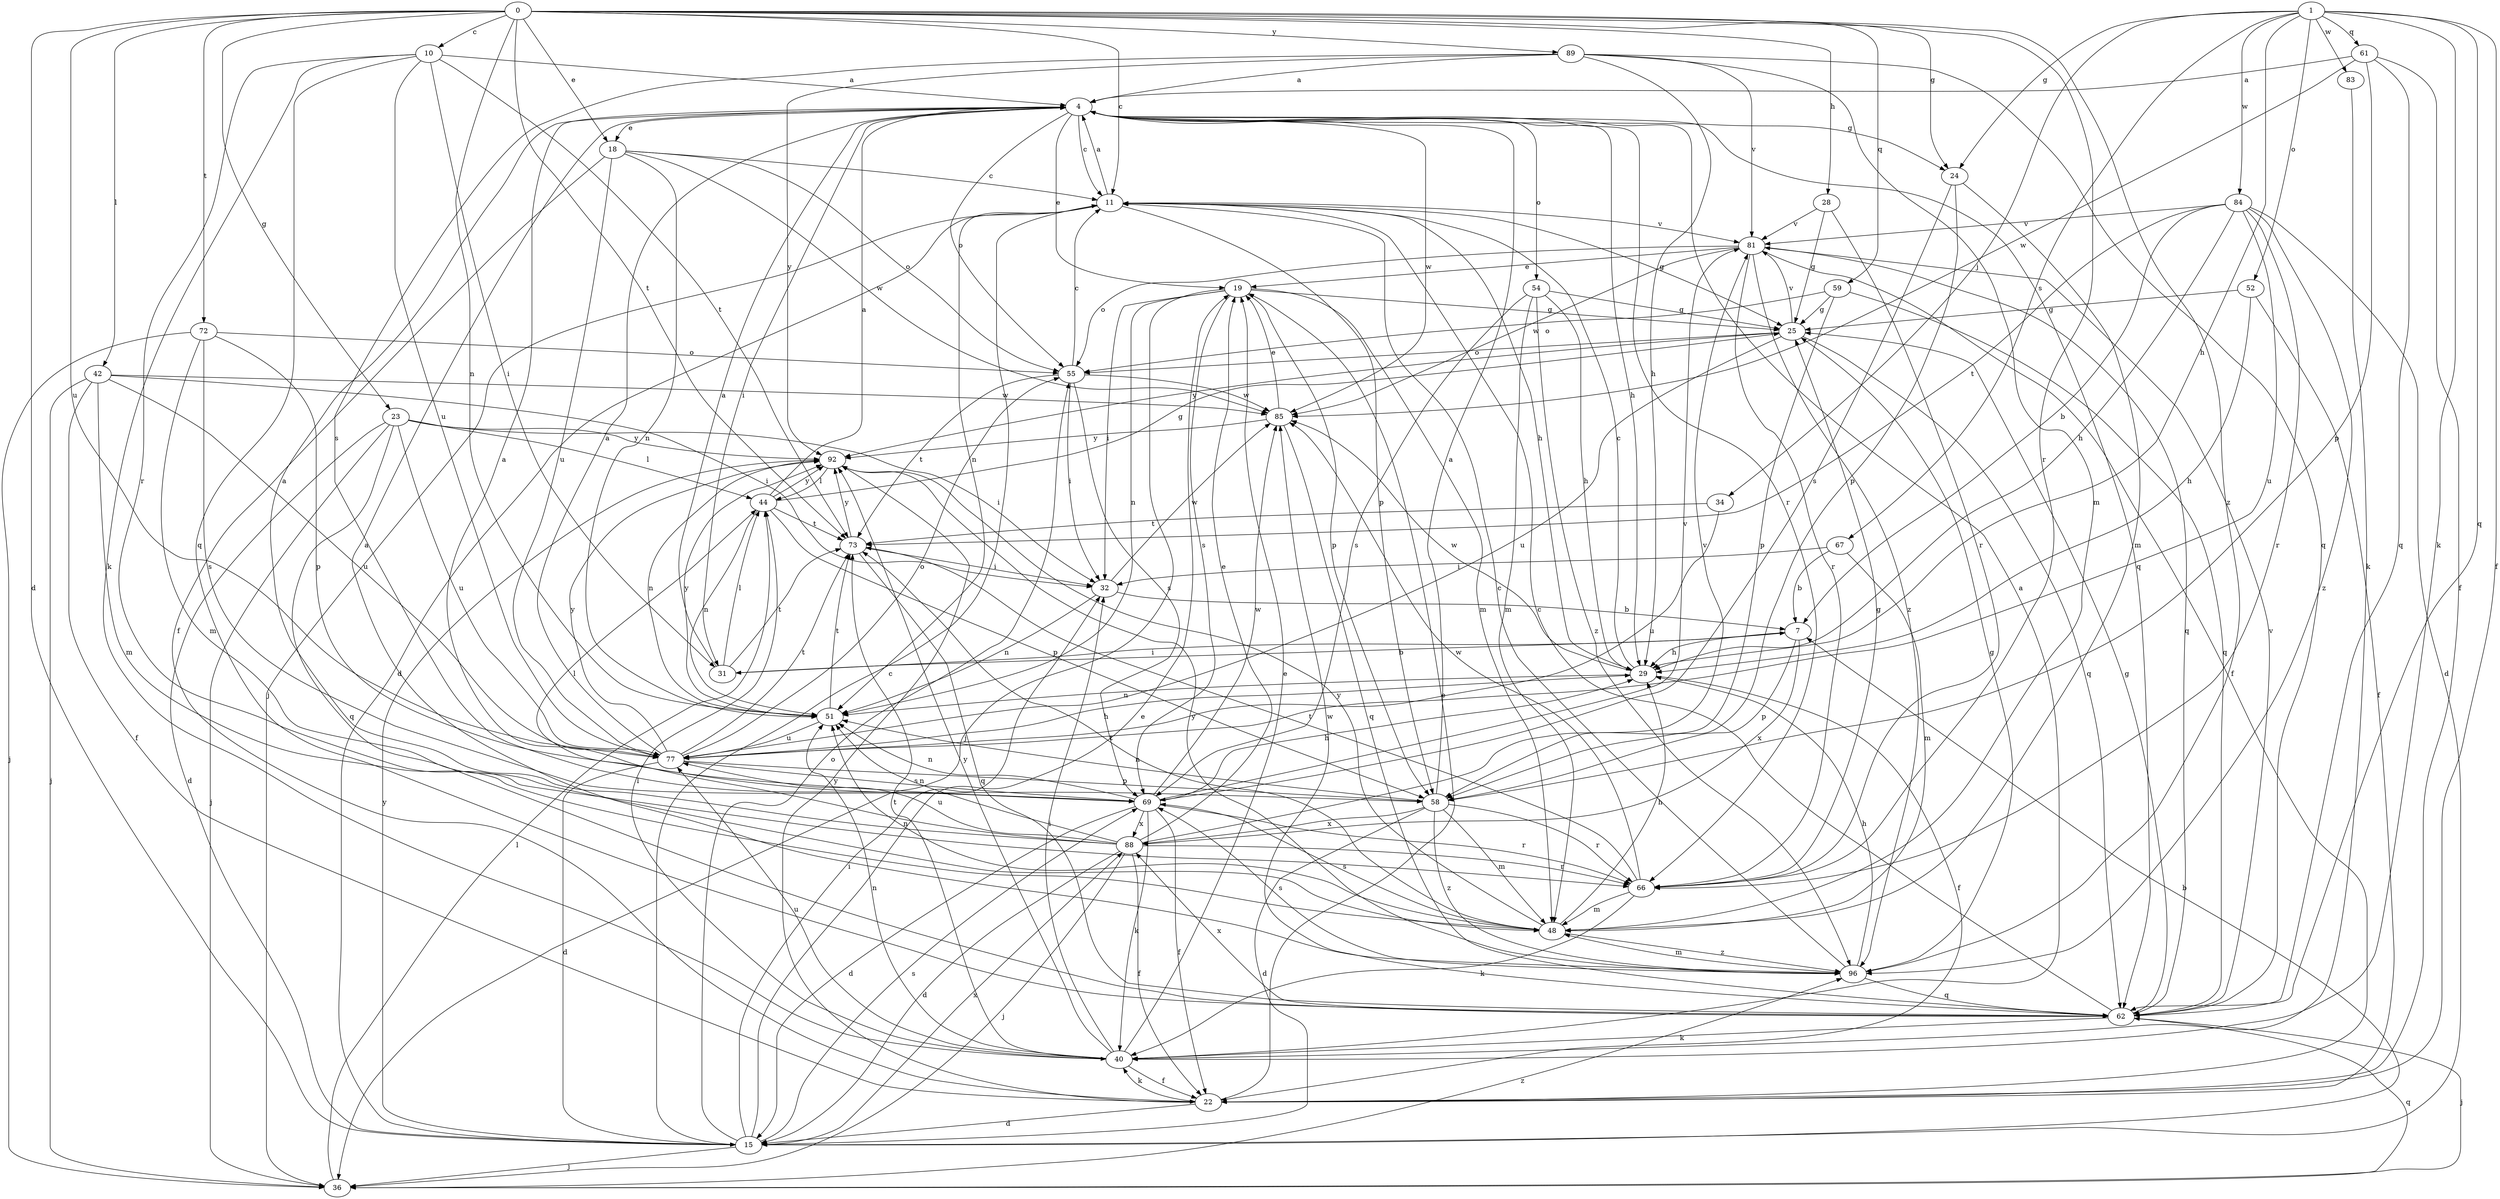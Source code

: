 strict digraph  {
0;
1;
4;
7;
10;
11;
15;
18;
19;
22;
23;
24;
25;
28;
29;
31;
32;
34;
36;
40;
42;
44;
48;
51;
52;
54;
55;
58;
59;
61;
62;
66;
67;
69;
72;
73;
77;
81;
83;
84;
85;
88;
89;
92;
96;
0 -> 10  [label=c];
0 -> 11  [label=c];
0 -> 15  [label=d];
0 -> 18  [label=e];
0 -> 23  [label=g];
0 -> 24  [label=g];
0 -> 28  [label=h];
0 -> 42  [label=l];
0 -> 51  [label=n];
0 -> 59  [label=q];
0 -> 66  [label=r];
0 -> 72  [label=t];
0 -> 73  [label=t];
0 -> 77  [label=u];
0 -> 89  [label=y];
0 -> 96  [label=z];
1 -> 22  [label=f];
1 -> 24  [label=g];
1 -> 29  [label=h];
1 -> 34  [label=j];
1 -> 40  [label=k];
1 -> 52  [label=o];
1 -> 61  [label=q];
1 -> 62  [label=q];
1 -> 67  [label=s];
1 -> 83  [label=w];
1 -> 84  [label=w];
4 -> 11  [label=c];
4 -> 18  [label=e];
4 -> 19  [label=e];
4 -> 24  [label=g];
4 -> 29  [label=h];
4 -> 31  [label=i];
4 -> 54  [label=o];
4 -> 55  [label=o];
4 -> 62  [label=q];
4 -> 66  [label=r];
4 -> 85  [label=w];
7 -> 29  [label=h];
7 -> 31  [label=i];
7 -> 58  [label=p];
7 -> 88  [label=x];
10 -> 4  [label=a];
10 -> 31  [label=i];
10 -> 40  [label=k];
10 -> 62  [label=q];
10 -> 66  [label=r];
10 -> 73  [label=t];
10 -> 77  [label=u];
11 -> 4  [label=a];
11 -> 15  [label=d];
11 -> 25  [label=g];
11 -> 29  [label=h];
11 -> 36  [label=j];
11 -> 51  [label=n];
11 -> 58  [label=p];
11 -> 81  [label=v];
15 -> 7  [label=b];
15 -> 11  [label=c];
15 -> 19  [label=e];
15 -> 32  [label=i];
15 -> 36  [label=j];
15 -> 55  [label=o];
15 -> 69  [label=s];
15 -> 88  [label=x];
15 -> 92  [label=y];
18 -> 11  [label=c];
18 -> 22  [label=f];
18 -> 51  [label=n];
18 -> 55  [label=o];
18 -> 77  [label=u];
18 -> 85  [label=w];
19 -> 25  [label=g];
19 -> 32  [label=i];
19 -> 36  [label=j];
19 -> 48  [label=m];
19 -> 51  [label=n];
19 -> 58  [label=p];
19 -> 69  [label=s];
22 -> 15  [label=d];
22 -> 19  [label=e];
22 -> 40  [label=k];
22 -> 92  [label=y];
23 -> 15  [label=d];
23 -> 32  [label=i];
23 -> 36  [label=j];
23 -> 44  [label=l];
23 -> 62  [label=q];
23 -> 77  [label=u];
23 -> 92  [label=y];
24 -> 48  [label=m];
24 -> 58  [label=p];
24 -> 69  [label=s];
25 -> 55  [label=o];
25 -> 62  [label=q];
25 -> 77  [label=u];
25 -> 81  [label=v];
25 -> 92  [label=y];
28 -> 25  [label=g];
28 -> 66  [label=r];
28 -> 81  [label=v];
29 -> 11  [label=c];
29 -> 22  [label=f];
29 -> 51  [label=n];
29 -> 85  [label=w];
31 -> 4  [label=a];
31 -> 7  [label=b];
31 -> 44  [label=l];
31 -> 73  [label=t];
32 -> 7  [label=b];
32 -> 51  [label=n];
32 -> 85  [label=w];
34 -> 73  [label=t];
34 -> 77  [label=u];
36 -> 44  [label=l];
36 -> 62  [label=q];
36 -> 96  [label=z];
40 -> 4  [label=a];
40 -> 19  [label=e];
40 -> 22  [label=f];
40 -> 32  [label=i];
40 -> 44  [label=l];
40 -> 51  [label=n];
40 -> 73  [label=t];
40 -> 77  [label=u];
40 -> 92  [label=y];
42 -> 22  [label=f];
42 -> 32  [label=i];
42 -> 36  [label=j];
42 -> 48  [label=m];
42 -> 77  [label=u];
42 -> 85  [label=w];
44 -> 4  [label=a];
44 -> 25  [label=g];
44 -> 51  [label=n];
44 -> 58  [label=p];
44 -> 73  [label=t];
44 -> 92  [label=y];
48 -> 29  [label=h];
48 -> 51  [label=n];
48 -> 69  [label=s];
48 -> 73  [label=t];
48 -> 92  [label=y];
48 -> 96  [label=z];
51 -> 73  [label=t];
51 -> 77  [label=u];
51 -> 92  [label=y];
52 -> 22  [label=f];
52 -> 25  [label=g];
52 -> 29  [label=h];
54 -> 25  [label=g];
54 -> 29  [label=h];
54 -> 48  [label=m];
54 -> 69  [label=s];
54 -> 96  [label=z];
55 -> 11  [label=c];
55 -> 32  [label=i];
55 -> 69  [label=s];
55 -> 73  [label=t];
55 -> 85  [label=w];
58 -> 4  [label=a];
58 -> 15  [label=d];
58 -> 48  [label=m];
58 -> 51  [label=n];
58 -> 66  [label=r];
58 -> 88  [label=x];
58 -> 96  [label=z];
59 -> 25  [label=g];
59 -> 55  [label=o];
59 -> 58  [label=p];
59 -> 62  [label=q];
61 -> 4  [label=a];
61 -> 22  [label=f];
61 -> 58  [label=p];
61 -> 62  [label=q];
61 -> 85  [label=w];
62 -> 11  [label=c];
62 -> 25  [label=g];
62 -> 36  [label=j];
62 -> 40  [label=k];
62 -> 81  [label=v];
62 -> 85  [label=w];
62 -> 88  [label=x];
66 -> 25  [label=g];
66 -> 40  [label=k];
66 -> 48  [label=m];
66 -> 73  [label=t];
66 -> 85  [label=w];
67 -> 7  [label=b];
67 -> 32  [label=i];
67 -> 48  [label=m];
69 -> 4  [label=a];
69 -> 15  [label=d];
69 -> 22  [label=f];
69 -> 29  [label=h];
69 -> 40  [label=k];
69 -> 51  [label=n];
69 -> 66  [label=r];
69 -> 81  [label=v];
69 -> 85  [label=w];
69 -> 88  [label=x];
72 -> 36  [label=j];
72 -> 48  [label=m];
72 -> 55  [label=o];
72 -> 58  [label=p];
72 -> 69  [label=s];
73 -> 32  [label=i];
73 -> 62  [label=q];
73 -> 92  [label=y];
77 -> 4  [label=a];
77 -> 15  [label=d];
77 -> 29  [label=h];
77 -> 55  [label=o];
77 -> 58  [label=p];
77 -> 69  [label=s];
77 -> 73  [label=t];
77 -> 92  [label=y];
81 -> 19  [label=e];
81 -> 22  [label=f];
81 -> 55  [label=o];
81 -> 62  [label=q];
81 -> 66  [label=r];
81 -> 85  [label=w];
81 -> 96  [label=z];
83 -> 40  [label=k];
84 -> 7  [label=b];
84 -> 15  [label=d];
84 -> 29  [label=h];
84 -> 66  [label=r];
84 -> 73  [label=t];
84 -> 77  [label=u];
84 -> 81  [label=v];
84 -> 96  [label=z];
85 -> 19  [label=e];
85 -> 62  [label=q];
85 -> 92  [label=y];
88 -> 4  [label=a];
88 -> 15  [label=d];
88 -> 19  [label=e];
88 -> 22  [label=f];
88 -> 36  [label=j];
88 -> 44  [label=l];
88 -> 51  [label=n];
88 -> 66  [label=r];
88 -> 77  [label=u];
88 -> 81  [label=v];
89 -> 4  [label=a];
89 -> 29  [label=h];
89 -> 48  [label=m];
89 -> 62  [label=q];
89 -> 69  [label=s];
89 -> 81  [label=v];
89 -> 92  [label=y];
92 -> 44  [label=l];
92 -> 51  [label=n];
96 -> 4  [label=a];
96 -> 11  [label=c];
96 -> 25  [label=g];
96 -> 29  [label=h];
96 -> 48  [label=m];
96 -> 62  [label=q];
96 -> 69  [label=s];
96 -> 92  [label=y];
}
